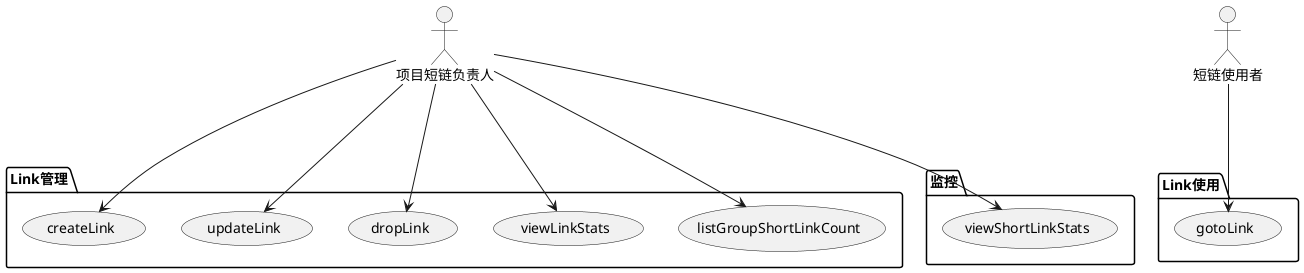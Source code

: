 @startuml

:项目短链负责人: as u1

package Link管理 {
    usecase createLink
    usecase updateLink
    usecase dropLink
    usecase viewLinkStats
    usecase listGroupShortLinkCount
}

u1--->createLink
u1--->updateLink
u1--->dropLink
u1--->viewLinkStats
u1--->listGroupShortLinkCount

:短链使用者: as u2
package Link使用 {
    usecase gotoLink
}

u2--->gotoLink

package 监控 {
    usecase viewShortLinkStats
}

u1--->viewShortLinkStats

@enduml
